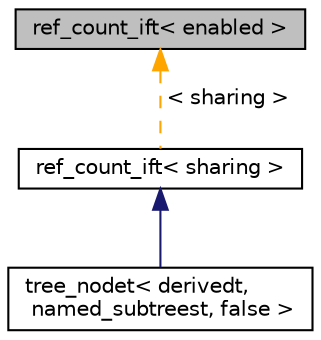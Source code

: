digraph "ref_count_ift&lt; enabled &gt;"
{
 // LATEX_PDF_SIZE
  bgcolor="transparent";
  edge [fontname="Helvetica",fontsize="10",labelfontname="Helvetica",labelfontsize="10"];
  node [fontname="Helvetica",fontsize="10",shape=record];
  Node1 [label="ref_count_ift\< enabled \>",height=0.2,width=0.4,color="black", fillcolor="grey75", style="filled", fontcolor="black",tooltip="Used in tree_nodet for activating or not reference counting."];
  Node1 -> Node2 [dir="back",color="orange",fontsize="10",style="dashed",label=" \< sharing \>" ,fontname="Helvetica"];
  Node2 [label="ref_count_ift\< sharing \>",height=0.2,width=0.4,color="black",URL="$structref__count__ift.html",tooltip=" "];
  Node2 -> Node3 [dir="back",color="midnightblue",fontsize="10",style="solid",fontname="Helvetica"];
  Node3 [label="tree_nodet\< derivedt,\l named_subtreest, false \>",height=0.2,width=0.4,color="black",URL="$classtree__nodet.html",tooltip=" "];
}

